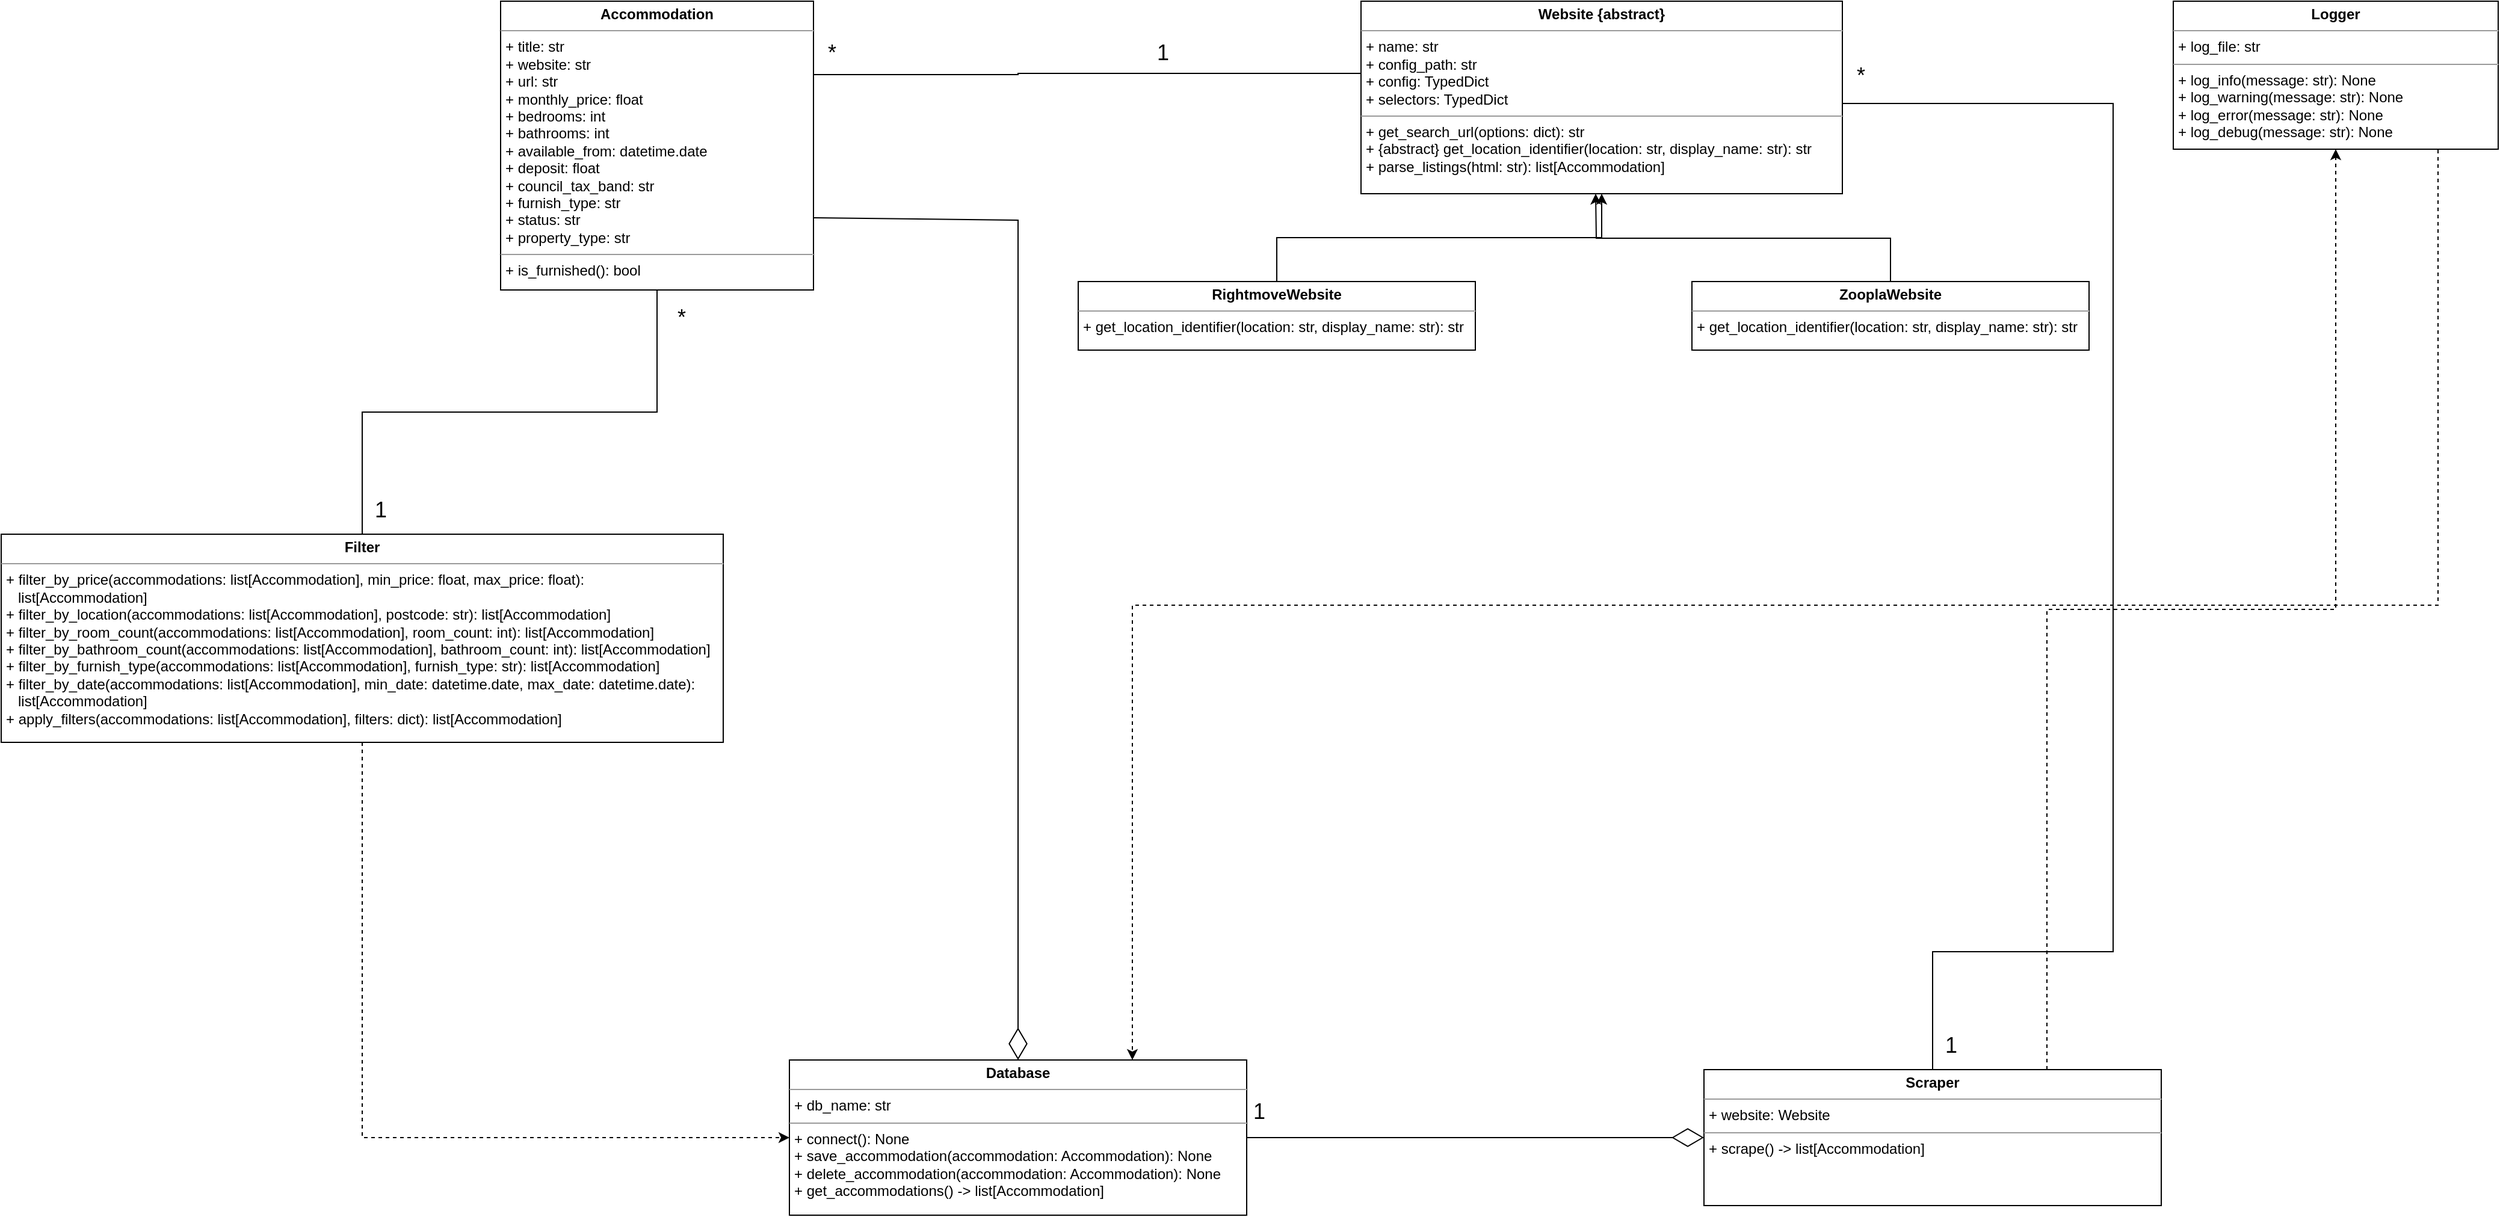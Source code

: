 <mxfile version="26.0.16">
  <diagram name="Page-1" id="c4acf3e9-155e-7222-9cf6-157b1a14988f">
    <mxGraphModel dx="1013" dy="520" grid="1" gridSize="10" guides="1" tooltips="1" connect="1" arrows="1" fold="1" page="1" pageScale="1" pageWidth="850" pageHeight="1100" background="none" math="0" shadow="0">
      <root>
        <mxCell id="0" />
        <mxCell id="1" parent="0" />
        <mxCell id="BhLIXykSc0_FWDMRLy7j-28" style="edgeStyle=orthogonalEdgeStyle;rounded=0;orthogonalLoop=1;jettySize=auto;html=1;exitX=1;exitY=0.25;exitDx=0;exitDy=0;entryX=0;entryY=0.25;entryDx=0;entryDy=0;endArrow=none;startFill=0;" parent="1" source="5d2195bd80daf111-18" target="Ui6NNBrZRamQW-I-4YYT-1" edge="1">
          <mxGeometry relative="1" as="geometry">
            <Array as="points">
              <mxPoint x="1640" y="81" />
              <mxPoint x="1780" y="80" />
            </Array>
          </mxGeometry>
        </mxCell>
        <mxCell id="5d2195bd80daf111-18" value="&lt;p style=&quot;margin:0px;margin-top:4px;text-align:center;&quot;&gt;&lt;b&gt;Accommodation&lt;/b&gt;&lt;/p&gt;&lt;hr size=&quot;1&quot;&gt;&lt;p style=&quot;margin:0px;margin-left:4px;&quot;&gt;+ title: str&lt;/p&gt;&lt;p style=&quot;margin:0px;margin-left:4px;&quot;&gt;+ website: str&lt;/p&gt;&lt;p style=&quot;margin:0px;margin-left:4px;&quot;&gt;+ url: str&lt;/p&gt;&lt;p style=&quot;margin:0px;margin-left:4px;&quot;&gt;+ monthly_price: float&lt;br&gt;&lt;/p&gt;&lt;p style=&quot;margin:0px;margin-left:4px;&quot;&gt;+ bedrooms: int&lt;/p&gt;&lt;p style=&quot;margin:0px;margin-left:4px;&quot;&gt;+ bathrooms: int&lt;/p&gt;&lt;p style=&quot;margin:0px;margin-left:4px;&quot;&gt;+ available_from: datetime.date&lt;/p&gt;&lt;p style=&quot;margin:0px;margin-left:4px;&quot;&gt;+ deposit: float&lt;/p&gt;&lt;p style=&quot;margin:0px;margin-left:4px;&quot;&gt;+ council_tax_band: str&lt;/p&gt;&lt;p style=&quot;margin:0px;margin-left:4px;&quot;&gt;+ furnish_type: str&lt;/p&gt;&lt;p style=&quot;margin:0px;margin-left:4px;&quot;&gt;+ status: str&lt;/p&gt;&lt;p style=&quot;margin:0px;margin-left:4px;&quot;&gt;+ property_type: str&lt;/p&gt;&lt;hr size=&quot;1&quot;&gt;&lt;p style=&quot;margin:0px;margin-left:4px;&quot;&gt;&lt;span style=&quot;background-color: transparent; color: light-dark(rgb(0, 0, 0), rgb(255, 255, 255));&quot;&gt;+ is_furnished(): bool&lt;/span&gt;&lt;/p&gt;" style="verticalAlign=top;align=left;overflow=fill;fontSize=12;fontFamily=Helvetica;html=1;rounded=0;shadow=0;comic=0;labelBackgroundColor=none;strokeWidth=1" parent="1" vertex="1">
          <mxGeometry x="1210" y="20" width="260" height="240" as="geometry" />
        </mxCell>
        <mxCell id="Ui6NNBrZRamQW-I-4YYT-1" value="&lt;p style=&quot;margin:0px;margin-top:4px;text-align:center;&quot;&gt;&lt;b&gt;Website {abstract}&lt;/b&gt;&lt;/p&gt;&lt;hr size=&quot;1&quot;&gt;&lt;p style=&quot;margin:0px;margin-left:4px;&quot;&gt;+ name: str&lt;br&gt;+ config_path: str&lt;/p&gt;&lt;p style=&quot;margin:0px;margin-left:4px;&quot;&gt;&lt;span style=&quot;background-color: transparent; color: light-dark(rgb(0, 0, 0), rgb(255, 255, 255));&quot;&gt;+ config: TypedDict&lt;/span&gt;&lt;/p&gt;&lt;p style=&quot;margin:0px;margin-left:4px;&quot;&gt;&lt;span style=&quot;background-color: transparent; color: light-dark(rgb(0, 0, 0), rgb(255, 255, 255));&quot;&gt;+ selectors: TypedDict&lt;/span&gt;&lt;/p&gt;&lt;hr size=&quot;1&quot;&gt;&lt;p style=&quot;margin:0px;margin-left:4px;&quot;&gt;+ get_search_url(options: dict): str&lt;/p&gt;&lt;p style=&quot;margin:0px;margin-left:4px;&quot;&gt;+ {abstract} get_location_identifier(location: str, display_name: str): str&lt;/p&gt;&lt;p style=&quot;margin:0px;margin-left:4px;&quot;&gt;+ parse_listings(html: str): list[Accommodation]&lt;br&gt;&lt;/p&gt;" style="verticalAlign=top;align=left;overflow=fill;fontSize=12;fontFamily=Helvetica;html=1;rounded=0;shadow=0;comic=0;labelBackgroundColor=none;strokeWidth=1" parent="1" vertex="1">
          <mxGeometry x="1925" y="20" width="400" height="160" as="geometry" />
        </mxCell>
        <mxCell id="BhLIXykSc0_FWDMRLy7j-33" style="edgeStyle=orthogonalEdgeStyle;rounded=0;orthogonalLoop=1;jettySize=auto;html=1;exitX=0.75;exitY=1;exitDx=0;exitDy=0;entryX=0.75;entryY=0;entryDx=0;entryDy=0;dashed=1;" parent="1" source="BhLIXykSc0_FWDMRLy7j-13" target="BhLIXykSc0_FWDMRLy7j-18" edge="1">
          <mxGeometry relative="1" as="geometry">
            <Array as="points">
              <mxPoint x="2820" y="143" />
              <mxPoint x="2820" y="522" />
              <mxPoint x="1735" y="522" />
            </Array>
          </mxGeometry>
        </mxCell>
        <mxCell id="BhLIXykSc0_FWDMRLy7j-13" value="&lt;p style=&quot;margin:0px;margin-top:4px;text-align:center;&quot;&gt;&lt;b&gt;Logger&lt;/b&gt;&lt;/p&gt;&lt;hr size=&quot;1&quot;&gt;&lt;p style=&quot;margin:0px;margin-left:4px;&quot;&gt;+ log_file: str&lt;br&gt;&lt;/p&gt;&lt;hr size=&quot;1&quot;&gt;&lt;p style=&quot;margin:0px;margin-left:4px;&quot;&gt;+ log_info(message: str): None&lt;/p&gt;&lt;p style=&quot;margin:0px;margin-left:4px;&quot;&gt;+ log_warning(message: str): None&lt;/p&gt;&lt;p style=&quot;margin:0px;margin-left:4px;&quot;&gt;+ log_error(message: str): None&lt;/p&gt;&lt;p style=&quot;margin:0px;margin-left:4px;&quot;&gt;+ log_debug(message: str): None&lt;/p&gt;&lt;p style=&quot;margin:0px;margin-left:4px;&quot;&gt;&lt;br&gt;&lt;/p&gt;" style="verticalAlign=top;align=left;overflow=fill;fontSize=12;fontFamily=Helvetica;html=1;rounded=0;shadow=0;comic=0;labelBackgroundColor=none;strokeWidth=1" parent="1" vertex="1">
          <mxGeometry x="2600" y="20" width="270" height="123" as="geometry" />
        </mxCell>
        <mxCell id="BhLIXykSc0_FWDMRLy7j-32" style="edgeStyle=orthogonalEdgeStyle;rounded=0;orthogonalLoop=1;jettySize=auto;html=1;exitX=0.5;exitY=0;exitDx=0;exitDy=0;entryX=0.5;entryY=1;entryDx=0;entryDy=0;endArrow=none;startFill=0;" parent="1" source="BhLIXykSc0_FWDMRLy7j-14" target="5d2195bd80daf111-18" edge="1">
          <mxGeometry relative="1" as="geometry" />
        </mxCell>
        <mxCell id="BhLIXykSc0_FWDMRLy7j-35" style="edgeStyle=orthogonalEdgeStyle;rounded=0;orthogonalLoop=1;jettySize=auto;html=1;exitX=0.5;exitY=1;exitDx=0;exitDy=0;entryX=0;entryY=0.5;entryDx=0;entryDy=0;dashed=1;" parent="1" source="BhLIXykSc0_FWDMRLy7j-14" target="BhLIXykSc0_FWDMRLy7j-18" edge="1">
          <mxGeometry relative="1" as="geometry" />
        </mxCell>
        <mxCell id="BhLIXykSc0_FWDMRLy7j-14" value="&lt;p style=&quot;margin:0px;margin-top:4px;text-align:center;&quot;&gt;&lt;b&gt;Filter&lt;/b&gt;&lt;/p&gt;&lt;hr size=&quot;1&quot;&gt;&lt;p style=&quot;margin:0px;margin-left:4px;&quot;&gt;+ filter_by_price(accommodations: list[Accommodation], min_price: float, max_price: float):&lt;/p&gt;&lt;p style=&quot;margin:0px;margin-left:4px;&quot;&gt;&amp;nbsp; &amp;nbsp;list[Accommodation]&lt;/p&gt;&lt;p style=&quot;margin:0px;margin-left:4px;&quot;&gt;+ filter_by_location(accommodations: list[Accommodation], postcode: str): list[Accommodation]&lt;/p&gt;&lt;p style=&quot;margin:0px;margin-left:4px;&quot;&gt;+ filter_by_room_count(accommodations: list[Accommodation], room_count: int): list[Accommodation]&lt;/p&gt;&lt;p style=&quot;margin:0px;margin-left:4px;&quot;&gt;+ filter_by_bathroom_count(accommodations: list[Accommodation], bathroom_count: int): list[Accommodation]&lt;/p&gt;&lt;p style=&quot;margin:0px;margin-left:4px;&quot;&gt;+&amp;nbsp;&lt;span style=&quot;background-color: transparent; color: light-dark(rgb(0, 0, 0), rgb(255, 255, 255));&quot;&gt;filter_by_furnish_type(accommodations: list[Accommodation], furnish_type: str): list[Accommodation]&lt;/span&gt;&lt;/p&gt;&lt;p style=&quot;margin:0px;margin-left:4px;&quot;&gt;&lt;span style=&quot;background-color: transparent; color: light-dark(rgb(0, 0, 0), rgb(255, 255, 255));&quot;&gt;+ filter_by_date&lt;/span&gt;&lt;span style=&quot;background-color: transparent; color: light-dark(rgb(0, 0, 0), rgb(255, 255, 255));&quot;&gt;(accommodations: list[Accommodation], min_date: datetime.date, max_date: datetime.date):&lt;/span&gt;&lt;/p&gt;&lt;p style=&quot;margin: 0px 0px 0px 4px;&quot;&gt;&amp;nbsp; &amp;nbsp;list[Accommodation]&lt;/p&gt;&lt;p style=&quot;margin: 0px 0px 0px 4px;&quot;&gt;+&amp;nbsp;&lt;span style=&quot;background-color: transparent; color: light-dark(rgb(0, 0, 0), rgb(255, 255, 255));&quot;&gt;apply_filters(accommodations: list[Accommodation], filters: dict): list[Accommodation]&lt;/span&gt;&lt;/p&gt;" style="verticalAlign=top;align=left;overflow=fill;fontSize=12;fontFamily=Helvetica;html=1;rounded=0;shadow=0;comic=0;labelBackgroundColor=none;strokeWidth=1" parent="1" vertex="1">
          <mxGeometry x="795" y="463" width="600" height="173" as="geometry" />
        </mxCell>
        <mxCell id="BhLIXykSc0_FWDMRLy7j-18" value="&lt;p style=&quot;margin:0px;margin-top:4px;text-align:center;&quot;&gt;&lt;b&gt;Database&lt;/b&gt;&lt;/p&gt;&lt;hr size=&quot;1&quot;&gt;&lt;p style=&quot;margin:0px;margin-left:4px;&quot;&gt;+&amp;nbsp;&lt;span style=&quot;caret-color: rgb(0, 0, 0); text-wrap-mode: wrap; background-color: transparent; color: light-dark(rgb(0, 0, 0), rgb(255, 255, 255));&quot;&gt;db_name: str&lt;/span&gt;&lt;br&gt;&lt;/p&gt;&lt;hr size=&quot;1&quot;&gt;&lt;p style=&quot;margin:0px;margin-left:4px;&quot;&gt;+&amp;nbsp;&lt;span style=&quot;caret-color: rgb(0, 0, 0); text-wrap-mode: wrap; background-color: transparent; color: light-dark(rgb(0, 0, 0), rgb(255, 255, 255));&quot;&gt;connect(): None&lt;/span&gt;&lt;/p&gt;&lt;p style=&quot;margin:0px;margin-left:4px;&quot;&gt;+&amp;nbsp;&lt;span style=&quot;caret-color: rgb(0, 0, 0); text-wrap-mode: wrap; background-color: transparent; color: light-dark(rgb(0, 0, 0), rgb(255, 255, 255));&quot;&gt;save_accommodation(accommodation: Accommodation): None&lt;/span&gt;&lt;/p&gt;&lt;p style=&quot;margin:0px;margin-left:4px;&quot;&gt;&lt;span style=&quot;caret-color: rgb(0, 0, 0); text-wrap-mode: wrap; background-color: transparent; color: light-dark(rgb(0, 0, 0), rgb(255, 255, 255));&quot;&gt;+ delete&lt;/span&gt;&lt;span style=&quot;caret-color: rgb(0, 0, 0); text-wrap-mode: wrap; background-color: transparent; color: light-dark(rgb(0, 0, 0), rgb(255, 255, 255));&quot;&gt;_accommodation(accommodation: Accommodation): None&lt;/span&gt;&lt;/p&gt;&lt;p style=&quot;margin:0px;margin-left:4px;&quot;&gt;+&amp;nbsp;&lt;span style=&quot;caret-color: rgb(0, 0, 0); text-wrap-mode: wrap; background-color: transparent; color: light-dark(rgb(0, 0, 0), rgb(255, 255, 255));&quot;&gt;get_accommodations() -&amp;gt; list[Accommodation]&lt;/span&gt;&lt;/p&gt;&lt;p style=&quot;margin:0px;margin-left:4px;&quot;&gt;&lt;br&gt;&lt;/p&gt;" style="verticalAlign=top;align=left;overflow=fill;fontSize=12;fontFamily=Helvetica;html=1;rounded=0;shadow=0;comic=0;labelBackgroundColor=none;strokeWidth=1" parent="1" vertex="1">
          <mxGeometry x="1450" y="900" width="380" height="129" as="geometry" />
        </mxCell>
        <mxCell id="BhLIXykSc0_FWDMRLy7j-29" style="edgeStyle=orthogonalEdgeStyle;rounded=0;orthogonalLoop=1;jettySize=auto;html=1;exitX=0.75;exitY=0;exitDx=0;exitDy=0;entryX=0.5;entryY=1;entryDx=0;entryDy=0;dashed=1;" parent="1" source="BhLIXykSc0_FWDMRLy7j-19" target="BhLIXykSc0_FWDMRLy7j-13" edge="1">
          <mxGeometry relative="1" as="geometry" />
        </mxCell>
        <mxCell id="BhLIXykSc0_FWDMRLy7j-19" value="&lt;p style=&quot;margin:0px;margin-top:4px;text-align:center;&quot;&gt;&lt;b&gt;Scraper&lt;/b&gt;&lt;/p&gt;&lt;hr size=&quot;1&quot;&gt;&lt;p style=&quot;margin:0px;margin-left:4px;&quot;&gt;+ &lt;span style=&quot;text-wrap-mode: wrap;&quot;&gt;website: Website&lt;/span&gt;&lt;br&gt;&lt;/p&gt;&lt;hr size=&quot;1&quot;&gt;&lt;p style=&quot;margin:0px;margin-left:4px;&quot;&gt;+&amp;nbsp;&lt;span style=&quot;caret-color: rgb(0, 0, 0); text-wrap-mode: wrap; background-color: transparent; color: light-dark(rgb(0, 0, 0), rgb(255, 255, 255));&quot;&gt;scrape() -&amp;gt; list[Accommodation]&lt;/span&gt;&lt;/p&gt;&lt;p style=&quot;margin:0px;margin-left:4px;&quot;&gt;&lt;br&gt;&lt;/p&gt;" style="verticalAlign=top;align=left;overflow=fill;fontSize=12;fontFamily=Helvetica;html=1;rounded=0;shadow=0;comic=0;labelBackgroundColor=none;strokeWidth=1" parent="1" vertex="1">
          <mxGeometry x="2210" y="908" width="380" height="113" as="geometry" />
        </mxCell>
        <mxCell id="BhLIXykSc0_FWDMRLy7j-21" style="edgeStyle=orthogonalEdgeStyle;rounded=0;orthogonalLoop=1;jettySize=auto;html=1;entryX=1;entryY=0.5;entryDx=0;entryDy=0;endArrow=none;startFill=0;exitX=0.5;exitY=0;exitDx=0;exitDy=0;" parent="1" source="BhLIXykSc0_FWDMRLy7j-19" target="Ui6NNBrZRamQW-I-4YYT-1" edge="1">
          <mxGeometry relative="1" as="geometry">
            <mxPoint x="1880" y="750" as="sourcePoint" />
            <Array as="points">
              <mxPoint x="2400" y="810" />
              <mxPoint x="2550" y="810" />
              <mxPoint x="2550" y="105" />
            </Array>
          </mxGeometry>
        </mxCell>
        <mxCell id="BhLIXykSc0_FWDMRLy7j-26" value="" style="endArrow=diamondThin;endFill=0;endSize=24;html=1;rounded=0;exitX=1;exitY=0.75;exitDx=0;exitDy=0;entryX=0.5;entryY=0;entryDx=0;entryDy=0;" parent="1" source="5d2195bd80daf111-18" target="BhLIXykSc0_FWDMRLy7j-18" edge="1">
          <mxGeometry width="160" relative="1" as="geometry">
            <mxPoint x="1620" y="250" as="sourcePoint" />
            <mxPoint x="2340" y="650" as="targetPoint" />
            <Array as="points">
              <mxPoint x="1640" y="202" />
            </Array>
          </mxGeometry>
        </mxCell>
        <mxCell id="BhLIXykSc0_FWDMRLy7j-31" value="" style="endArrow=diamondThin;endFill=0;endSize=24;html=1;rounded=0;exitX=1;exitY=0.5;exitDx=0;exitDy=0;entryX=0;entryY=0.5;entryDx=0;entryDy=0;" parent="1" source="BhLIXykSc0_FWDMRLy7j-18" target="BhLIXykSc0_FWDMRLy7j-19" edge="1">
          <mxGeometry width="160" relative="1" as="geometry">
            <mxPoint x="1480" y="249" as="sourcePoint" />
            <mxPoint x="2325" y="730" as="targetPoint" />
            <Array as="points" />
          </mxGeometry>
        </mxCell>
        <mxCell id="BhLIXykSc0_FWDMRLy7j-36" value="&lt;font style=&quot;font-size: 18px;&quot;&gt;1&lt;/font&gt;" style="text;html=1;align=center;verticalAlign=middle;resizable=0;points=[];autosize=1;strokeColor=none;fillColor=none;" parent="1" vertex="1">
          <mxGeometry x="2400" y="868" width="30" height="40" as="geometry" />
        </mxCell>
        <mxCell id="BhLIXykSc0_FWDMRLy7j-37" value="&lt;font style=&quot;font-size: 18px;&quot;&gt;*&lt;/font&gt;" style="text;html=1;align=center;verticalAlign=middle;resizable=0;points=[];autosize=1;strokeColor=none;fillColor=none;" parent="1" vertex="1">
          <mxGeometry x="2325" y="61.5" width="30" height="40" as="geometry" />
        </mxCell>
        <mxCell id="BhLIXykSc0_FWDMRLy7j-38" value="&lt;font style=&quot;font-size: 18px;&quot;&gt;1&lt;/font&gt;" style="text;html=1;align=center;verticalAlign=middle;resizable=0;points=[];autosize=1;strokeColor=none;fillColor=none;" parent="1" vertex="1">
          <mxGeometry x="1745" y="43" width="30" height="40" as="geometry" />
        </mxCell>
        <mxCell id="BhLIXykSc0_FWDMRLy7j-39" value="&lt;font style=&quot;font-size: 18px;&quot;&gt;*&lt;/font&gt;" style="text;html=1;align=center;verticalAlign=middle;resizable=0;points=[];autosize=1;strokeColor=none;fillColor=none;" parent="1" vertex="1">
          <mxGeometry x="1470" y="43" width="30" height="40" as="geometry" />
        </mxCell>
        <mxCell id="BhLIXykSc0_FWDMRLy7j-40" value="&lt;font style=&quot;font-size: 18px;&quot;&gt;1&lt;/font&gt;" style="text;html=1;align=center;verticalAlign=middle;resizable=0;points=[];autosize=1;strokeColor=none;fillColor=none;" parent="1" vertex="1">
          <mxGeometry x="1825" y="923" width="30" height="40" as="geometry" />
        </mxCell>
        <mxCell id="BhLIXykSc0_FWDMRLy7j-41" value="&lt;font style=&quot;font-size: 18px;&quot;&gt;*&lt;/font&gt;" style="text;html=1;align=center;verticalAlign=middle;resizable=0;points=[];autosize=1;strokeColor=none;fillColor=none;" parent="1" vertex="1">
          <mxGeometry x="1345" y="263" width="30" height="40" as="geometry" />
        </mxCell>
        <mxCell id="BhLIXykSc0_FWDMRLy7j-42" value="&lt;font style=&quot;font-size: 18px;&quot;&gt;1&lt;/font&gt;" style="text;html=1;align=center;verticalAlign=middle;resizable=0;points=[];autosize=1;strokeColor=none;fillColor=none;" parent="1" vertex="1">
          <mxGeometry x="1095" y="423" width="30" height="40" as="geometry" />
        </mxCell>
        <mxCell id="jqGN5Fa9zmCg9vmS7Z41-3" style="edgeStyle=orthogonalEdgeStyle;rounded=0;orthogonalLoop=1;jettySize=auto;html=1;exitX=0.5;exitY=0;exitDx=0;exitDy=0;entryX=0.5;entryY=1;entryDx=0;entryDy=0;" edge="1" parent="1" source="jqGN5Fa9zmCg9vmS7Z41-1" target="Ui6NNBrZRamQW-I-4YYT-1">
          <mxGeometry relative="1" as="geometry" />
        </mxCell>
        <mxCell id="jqGN5Fa9zmCg9vmS7Z41-1" value="&lt;p style=&quot;margin:0px;margin-top:4px;text-align:center;&quot;&gt;&lt;b&gt;RightmoveWebsite&lt;/b&gt;&lt;/p&gt;&lt;hr size=&quot;1&quot;&gt;&lt;p style=&quot;margin:0px;margin-left:4px;&quot;&gt;&lt;span style=&quot;background-color: transparent; color: light-dark(rgb(0, 0, 0), rgb(255, 255, 255));&quot;&gt;+ get_location_identifier(location: str&lt;/span&gt;&lt;span style=&quot;background-color: transparent; color: light-dark(rgb(0, 0, 0), rgb(255, 255, 255));&quot;&gt;, display_name: str&lt;/span&gt;&lt;span style=&quot;background-color: transparent; color: light-dark(rgb(0, 0, 0), rgb(255, 255, 255));&quot;&gt;): str&lt;/span&gt;&lt;/p&gt;&lt;p style=&quot;margin:0px;margin-left:4px;&quot;&gt;&lt;br&gt;&lt;/p&gt;" style="verticalAlign=top;align=left;overflow=fill;fontSize=12;fontFamily=Helvetica;html=1;rounded=0;shadow=0;comic=0;labelBackgroundColor=none;strokeWidth=1" vertex="1" parent="1">
          <mxGeometry x="1690" y="253" width="330" height="57" as="geometry" />
        </mxCell>
        <mxCell id="jqGN5Fa9zmCg9vmS7Z41-4" style="edgeStyle=orthogonalEdgeStyle;rounded=0;orthogonalLoop=1;jettySize=auto;html=1;exitX=0.5;exitY=0;exitDx=0;exitDy=0;" edge="1" parent="1" source="jqGN5Fa9zmCg9vmS7Z41-2">
          <mxGeometry relative="1" as="geometry">
            <mxPoint x="2120" y="180" as="targetPoint" />
          </mxGeometry>
        </mxCell>
        <mxCell id="jqGN5Fa9zmCg9vmS7Z41-2" value="&lt;p style=&quot;margin:0px;margin-top:4px;text-align:center;&quot;&gt;&lt;b&gt;ZooplaWebsite&lt;/b&gt;&lt;/p&gt;&lt;hr size=&quot;1&quot;&gt;&lt;p style=&quot;margin:0px;margin-left:4px;&quot;&gt;+ get_location_identifier(location: str&lt;span style=&quot;background-color: transparent; color: light-dark(rgb(0, 0, 0), rgb(255, 255, 255));&quot;&gt;, display_name: str&lt;/span&gt;&lt;span style=&quot;background-color: transparent; color: light-dark(rgb(0, 0, 0), rgb(255, 255, 255));&quot;&gt;): str&lt;/span&gt;&lt;/p&gt;" style="verticalAlign=top;align=left;overflow=fill;fontSize=12;fontFamily=Helvetica;html=1;rounded=0;shadow=0;comic=0;labelBackgroundColor=none;strokeWidth=1" vertex="1" parent="1">
          <mxGeometry x="2200" y="253" width="330" height="57" as="geometry" />
        </mxCell>
      </root>
    </mxGraphModel>
  </diagram>
</mxfile>
